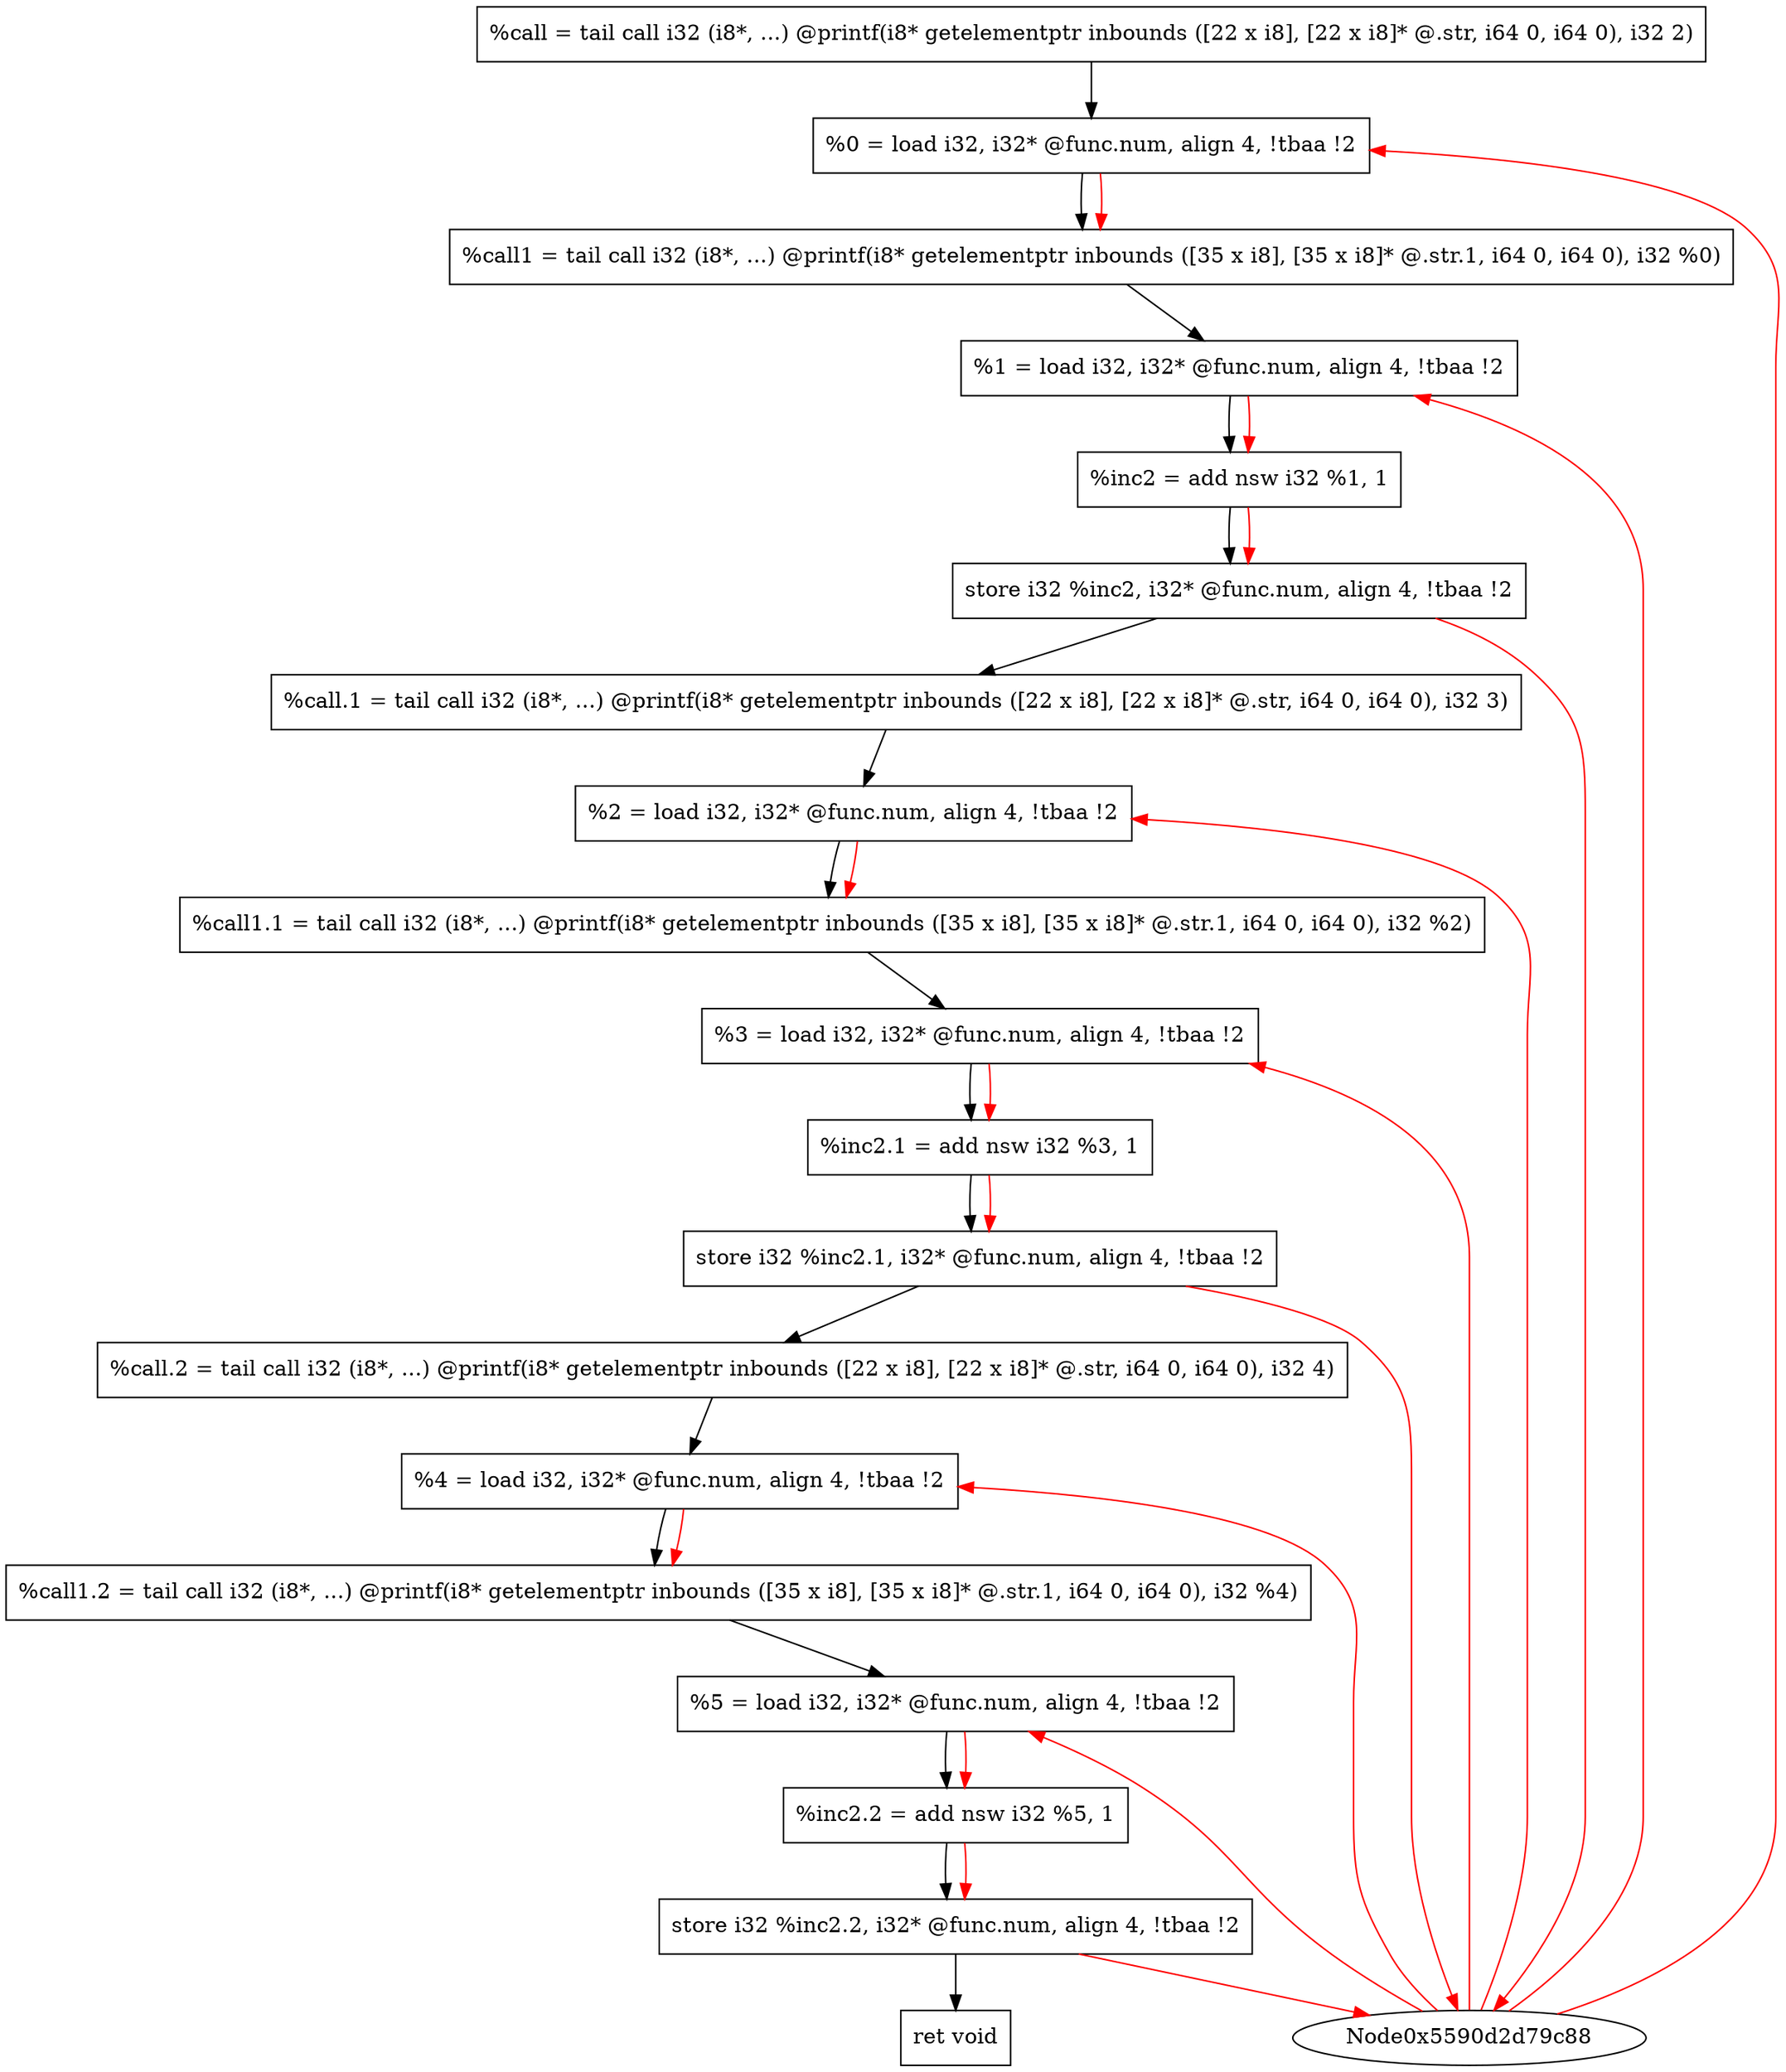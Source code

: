 digraph "CDFG for'func' function" {
	Node0x5590d2d7a428[shape=record, label="  %call = tail call i32 (i8*, ...) @printf(i8* getelementptr inbounds ([22 x i8], [22 x i8]* @.str, i64 0, i64 0), i32 2)"];
	Node0x5590d2d7a508[shape=record, label="  %0 = load i32, i32* @func.num, align 4, !tbaa !2"];
	Node0x5590d2d7b508[shape=record, label="  %call1 = tail call i32 (i8*, ...) @printf(i8* getelementptr inbounds ([35 x i8], [35 x i8]* @.str.1, i64 0, i64 0), i32 %0)"];
	Node0x5590d2d7b5c8[shape=record, label="  %1 = load i32, i32* @func.num, align 4, !tbaa !2"];
	Node0x5590d2d7bc70[shape=record, label="  %inc2 = add nsw i32 %1, 1"];
	Node0x5590d2d7bce0[shape=record, label="  store i32 %inc2, i32* @func.num, align 4, !tbaa !2"];
	Node0x5590d2d7bdc8[shape=record, label="  %call.1 = tail call i32 (i8*, ...) @printf(i8* getelementptr inbounds ([22 x i8], [22 x i8]* @.str, i64 0, i64 0), i32 3)"];
	Node0x5590d2d7be88[shape=record, label="  %2 = load i32, i32* @func.num, align 4, !tbaa !2"];
	Node0x5590d2d7bf48[shape=record, label="  %call1.1 = tail call i32 (i8*, ...) @printf(i8* getelementptr inbounds ([35 x i8], [35 x i8]* @.str.1, i64 0, i64 0), i32 %2)"];
	Node0x5590d2d7c008[shape=record, label="  %3 = load i32, i32* @func.num, align 4, !tbaa !2"];
	Node0x5590d2d7c080[shape=record, label="  %inc2.1 = add nsw i32 %3, 1"];
	Node0x5590d2d7c110[shape=record, label="  store i32 %inc2.1, i32* @func.num, align 4, !tbaa !2"];
	Node0x5590d2d7c1f8[shape=record, label="  %call.2 = tail call i32 (i8*, ...) @printf(i8* getelementptr inbounds ([22 x i8], [22 x i8]* @.str, i64 0, i64 0), i32 4)"];
	Node0x5590d2d7c2b8[shape=record, label="  %4 = load i32, i32* @func.num, align 4, !tbaa !2"];
	Node0x5590d2d7c3b8[shape=record, label="  %call1.2 = tail call i32 (i8*, ...) @printf(i8* getelementptr inbounds ([35 x i8], [35 x i8]* @.str.1, i64 0, i64 0), i32 %4)"];
	Node0x5590d2d7c478[shape=record, label="  %5 = load i32, i32* @func.num, align 4, !tbaa !2"];
	Node0x5590d2d7c4f0[shape=record, label="  %inc2.2 = add nsw i32 %5, 1"];
	Node0x5590d2d7c580[shape=record, label="  store i32 %inc2.2, i32* @func.num, align 4, !tbaa !2"];
	Node0x5590d2d7c5d0[shape=record, label="  ret void"];
	Node0x5590d2d7a428 -> Node0x5590d2d7a508
	Node0x5590d2d7a508 -> Node0x5590d2d7b508
	Node0x5590d2d7b508 -> Node0x5590d2d7b5c8
	Node0x5590d2d7b5c8 -> Node0x5590d2d7bc70
	Node0x5590d2d7bc70 -> Node0x5590d2d7bce0
	Node0x5590d2d7bce0 -> Node0x5590d2d7bdc8
	Node0x5590d2d7bdc8 -> Node0x5590d2d7be88
	Node0x5590d2d7be88 -> Node0x5590d2d7bf48
	Node0x5590d2d7bf48 -> Node0x5590d2d7c008
	Node0x5590d2d7c008 -> Node0x5590d2d7c080
	Node0x5590d2d7c080 -> Node0x5590d2d7c110
	Node0x5590d2d7c110 -> Node0x5590d2d7c1f8
	Node0x5590d2d7c1f8 -> Node0x5590d2d7c2b8
	Node0x5590d2d7c2b8 -> Node0x5590d2d7c3b8
	Node0x5590d2d7c3b8 -> Node0x5590d2d7c478
	Node0x5590d2d7c478 -> Node0x5590d2d7c4f0
	Node0x5590d2d7c4f0 -> Node0x5590d2d7c580
	Node0x5590d2d7c580 -> Node0x5590d2d7c5d0
edge [color=red]
	Node0x5590d2d79c88 -> Node0x5590d2d7a508
	Node0x5590d2d7a508 -> Node0x5590d2d7b508
	Node0x5590d2d79c88 -> Node0x5590d2d7b5c8
	Node0x5590d2d7b5c8 -> Node0x5590d2d7bc70
	Node0x5590d2d7bc70 -> Node0x5590d2d7bce0
	Node0x5590d2d7bce0 -> Node0x5590d2d79c88
	Node0x5590d2d79c88 -> Node0x5590d2d7be88
	Node0x5590d2d7be88 -> Node0x5590d2d7bf48
	Node0x5590d2d79c88 -> Node0x5590d2d7c008
	Node0x5590d2d7c008 -> Node0x5590d2d7c080
	Node0x5590d2d7c080 -> Node0x5590d2d7c110
	Node0x5590d2d7c110 -> Node0x5590d2d79c88
	Node0x5590d2d79c88 -> Node0x5590d2d7c2b8
	Node0x5590d2d7c2b8 -> Node0x5590d2d7c3b8
	Node0x5590d2d79c88 -> Node0x5590d2d7c478
	Node0x5590d2d7c478 -> Node0x5590d2d7c4f0
	Node0x5590d2d7c4f0 -> Node0x5590d2d7c580
	Node0x5590d2d7c580 -> Node0x5590d2d79c88
}
